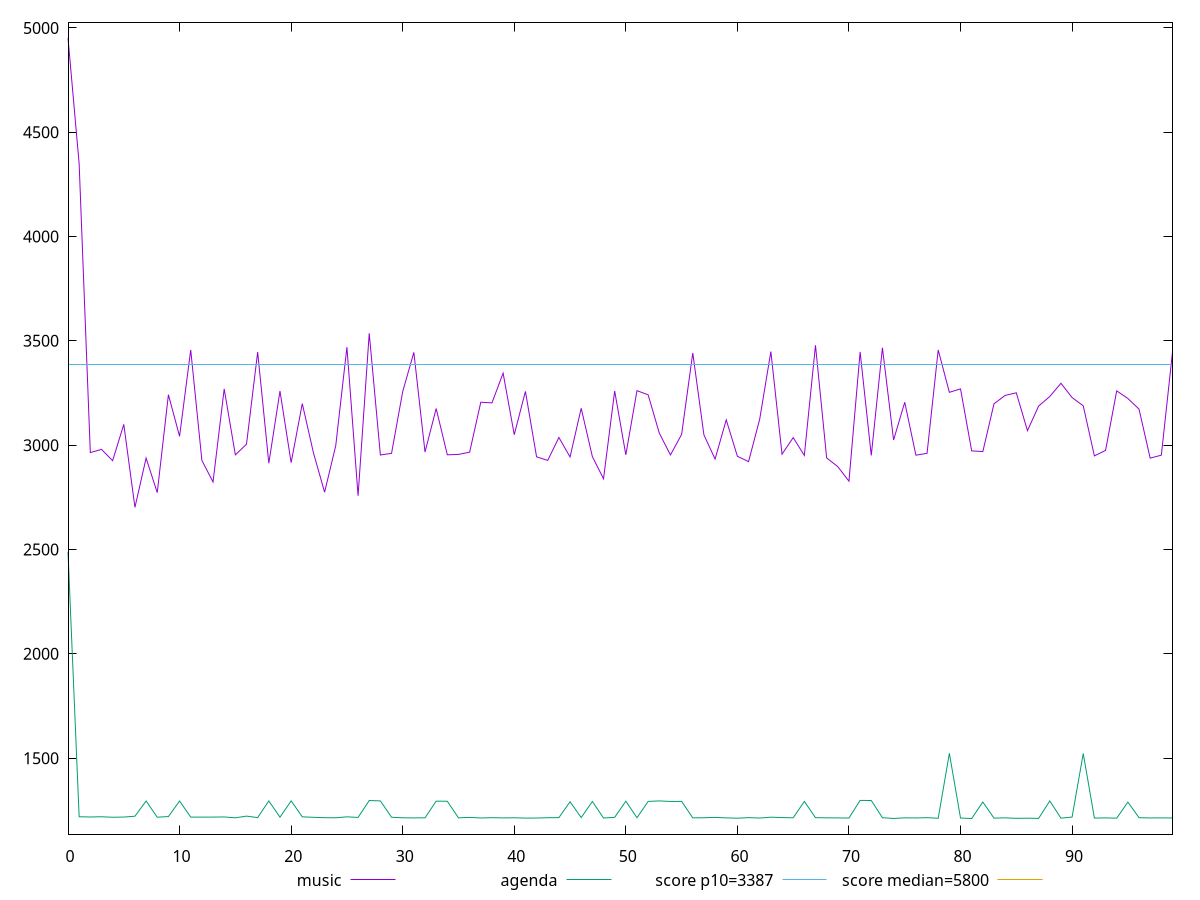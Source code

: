 reset

$music <<EOF
0 4952.002311760348
1 4348.03346625921
2 2964.42596192958
3 2979.8450426396334
4 2925.826399646956
5 3099.6446514581403
6 2702.0281316606333
7 2938.124139314107
8 2772.538340574411
9 3241.9043266208514
10 3042.5225904038457
11 3456.6566713877955
12 2927.024915407712
13 2823.464945062677
14 3269.6981520106406
15 2953.4851142384505
16 3004.777862781688
17 3446.3399862935894
18 2913.4500696089067
19 3259.566838783149
20 2916.1983190904994
21 3199.2734212784935
22 2963.195214306333
23 2774.661930902738
24 2998.0918326829637
25 3469.7496302217287
26 2757.534499881852
27 3536.3031257317202
28 2952.8859868466157
29 2960.943079754732
30 3256.6922603647427
31 3444.783359595698
32 2967.044717909436
33 3175.7026449440423
34 2953.8994326091206
35 2955.7808603784006
36 2966.4264935828337
37 3205.9171078214486
38 3202.6502628345993
39 3345.1475696336406
40 3050.2329677491684
41 3257.76700023238
42 2944.214081878692
43 2927.083221312989
44 3037.0159013571797
45 2943.464102378284
46 3176.9800019173254
47 2945.2402273227426
48 2839.0220557617304
49 3259.732507732818
50 2953.822522178121
51 3261.3234068357124
52 3241.4390866536137
53 3057.97151771714
54 2953.239931441355
55 3051.6505914747727
56 3441.9559296478747
57 3049.33713779508
58 2933.536365094856
59 3121.3370702695474
60 2946.8358509265317
61 2921.1752151143
62 3124.6483712313884
63 3448.6507042921266
64 2956.871816732947
65 3036.1696265640035
66 2950.8705806604994
67 3478.8587904619208
68 2939.1801489782392
69 2896.8836451322
70 2827.4044965825265
71 3447.0324163574724
72 2950.8723249201985
73 3466.706913023651
74 3024.8237024593054
75 3205.763513605765
76 2952.030350277418
77 2960.9851253417783
78 3456.4390818970464
79 3253.3621772703473
80 3269.9515605339407
81 2972.6991974539774
82 2969.2433567376756
83 3198.4996050577806
84 3238.507066836544
85 3251.035175521927
86 3069.4635454841145
87 3187.377666340093
88 3233.286463167029
89 3296.7728623277303
90 3228.183443238363
91 3188.5971491993096
92 2948.618410075696
93 2975.0666564503376
94 3260.317391856674
95 3223.778363945667
96 3172.8275425379998
97 2937.872735958025
98 2952.1678481349086
99 3445.634858323998
EOF

$agenda <<EOF
0 2488.4843577934257
1 1219.125
2 1217.9919
3 1219.0557
4 1216.6278
5 1217.658
6 1221.7259999999999
7 1294.719
8 1216.9458
9 1220.0130000000001
10 1294.4418
11 1217.565
12 1217.4561
13 1217.5421999999999
14 1218.1677
15 1213.9895999999999
16 1222.1295
17 1215.1950000000002
18 1294.8310000000001
19 1216.9271999999999
20 1295.03715
21 1218.771
22 1216.3665
23 1214.6166
24 1214.1558
25 1218.6756
26 1215.9369000000002
27 1296.924
28 1295.03715
29 1216.7514
30 1214.1239999999998
31 1213.6700999999998
32 1213.9674
33 1293.942
34 1293.32565
35 1213.8933
36 1215.9753
37 1213.1952
38 1214.6541
39 1213.5963000000002
40 1214.163
41 1212.5700000000002
42 1213.0077
43 1214.355
44 1214.9025
45 1290.9249999999997
46 1215.2804999999998
47 1292.402
48 1213.0739999999998
49 1216.3209
50 1293.69805
51 1214.4906
52 1292.60745
53 1295.041
54 1292.395
55 1292.80485
56 1213.7781
57 1214.4114
58 1216.0739999999998
59 1213.7685000000001
60 1212.1449
61 1214.856
62 1212.8316
63 1217.052
64 1215.0558
65 1214.1119999999999
66 1292.63965
67 1214.7231
68 1213.8633
69 1213.5297
70 1212.9825
71 1297.4343000000001
72 1296.95095
73 1214.4507
74 1210.875
75 1213.9242
76 1213.3608000000002
77 1214.6916
78 1211.7765000000002
79 1523.1894999999997
80 1212.9126
81 1210.6347
82 1289.68075
83 1212.4379999999999
84 1213.8681000000001
85 1211.5739999999998
86 1212.2574
87 1211.319
88 1294.9395
89 1212.4176
90 1217.5620000000001
91 1522.3845000000001
92 1212.7532999999999
93 1213.6707000000001
94 1212.3564
95 1289.36785
96 1214.6871
97 1213.3602
98 1213.74
99 1213.0893
EOF

set key outside below
set xrange [0:99]
set yrange [1135.8073477647931:5026.829663995555]
set trange [1135.8073477647931:5026.829663995555]
set terminal svg size 640, 520 enhanced background rgb 'white'
set output "reports/report_00032_2021-02-25T10-28-15.087Z/speed-index/comparison/line/0_vs_1.svg"

plot $music title "music" with line, \
     $agenda title "agenda" with line, \
     3387 title "score p10=3387", \
     5800 title "score median=5800"

reset
